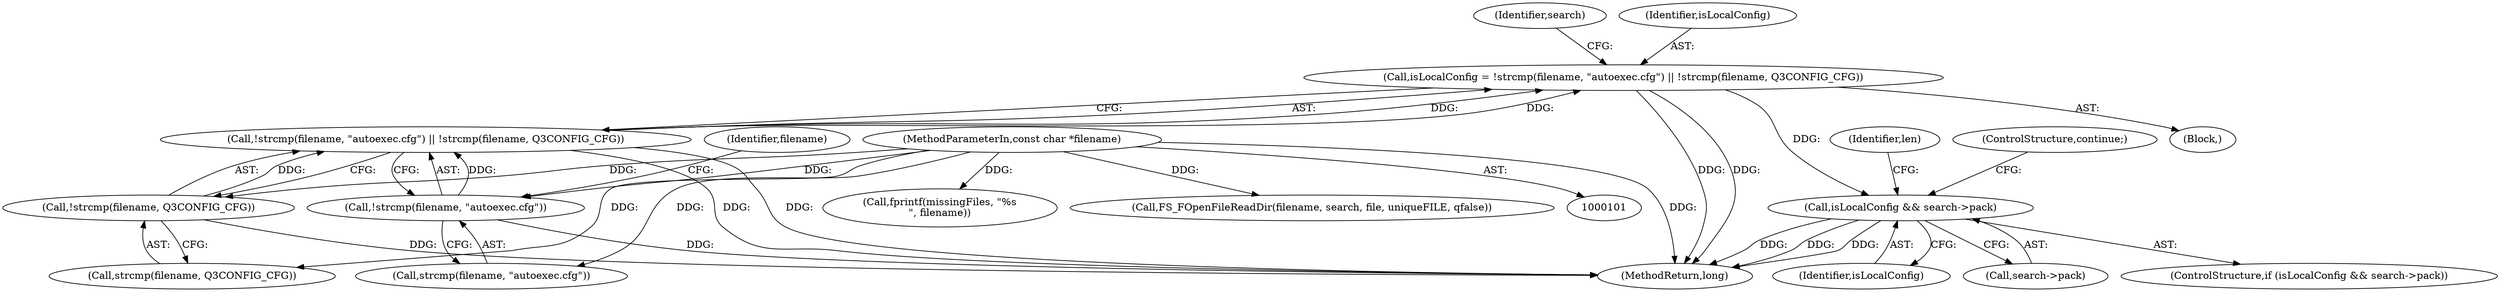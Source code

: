 digraph "0_OpenJK_b6ff2bcb1e4e6976d61e316175c6d7c99860fe20_5@API" {
"1000115" [label="(Call,isLocalConfig = !strcmp(filename, \"autoexec.cfg\") || !strcmp(filename, Q3CONFIG_CFG))"];
"1000117" [label="(Call,!strcmp(filename, \"autoexec.cfg\") || !strcmp(filename, Q3CONFIG_CFG))"];
"1000118" [label="(Call,!strcmp(filename, \"autoexec.cfg\"))"];
"1000102" [label="(MethodParameterIn,const char *filename)"];
"1000122" [label="(Call,!strcmp(filename, Q3CONFIG_CFG))"];
"1000138" [label="(Call,isLocalConfig && search->pack)"];
"1000117" [label="(Call,!strcmp(filename, \"autoexec.cfg\") || !strcmp(filename, Q3CONFIG_CFG))"];
"1000138" [label="(Call,isLocalConfig && search->pack)"];
"1000119" [label="(Call,strcmp(filename, \"autoexec.cfg\"))"];
"1000105" [label="(Block,)"];
"1000140" [label="(Call,search->pack)"];
"1000115" [label="(Call,isLocalConfig = !strcmp(filename, \"autoexec.cfg\") || !strcmp(filename, Q3CONFIG_CFG))"];
"1000123" [label="(Call,strcmp(filename, Q3CONFIG_CFG))"];
"1000118" [label="(Call,!strcmp(filename, \"autoexec.cfg\"))"];
"1000176" [label="(Call,fprintf(missingFiles, \"%s\n\", filename))"];
"1000145" [label="(Identifier,len)"];
"1000122" [label="(Call,!strcmp(filename, Q3CONFIG_CFG))"];
"1000128" [label="(Identifier,search)"];
"1000102" [label="(MethodParameterIn,const char *filename)"];
"1000116" [label="(Identifier,isLocalConfig)"];
"1000139" [label="(Identifier,isLocalConfig)"];
"1000137" [label="(ControlStructure,if (isLocalConfig && search->pack))"];
"1000146" [label="(Call,FS_FOpenFileReadDir(filename, search, file, uniqueFILE, qfalse))"];
"1000143" [label="(ControlStructure,continue;)"];
"1000194" [label="(MethodReturn,long)"];
"1000124" [label="(Identifier,filename)"];
"1000115" -> "1000105"  [label="AST: "];
"1000115" -> "1000117"  [label="CFG: "];
"1000116" -> "1000115"  [label="AST: "];
"1000117" -> "1000115"  [label="AST: "];
"1000128" -> "1000115"  [label="CFG: "];
"1000115" -> "1000194"  [label="DDG: "];
"1000115" -> "1000194"  [label="DDG: "];
"1000117" -> "1000115"  [label="DDG: "];
"1000117" -> "1000115"  [label="DDG: "];
"1000115" -> "1000138"  [label="DDG: "];
"1000117" -> "1000118"  [label="CFG: "];
"1000117" -> "1000122"  [label="CFG: "];
"1000118" -> "1000117"  [label="AST: "];
"1000122" -> "1000117"  [label="AST: "];
"1000117" -> "1000194"  [label="DDG: "];
"1000117" -> "1000194"  [label="DDG: "];
"1000118" -> "1000117"  [label="DDG: "];
"1000122" -> "1000117"  [label="DDG: "];
"1000118" -> "1000119"  [label="CFG: "];
"1000119" -> "1000118"  [label="AST: "];
"1000124" -> "1000118"  [label="CFG: "];
"1000118" -> "1000194"  [label="DDG: "];
"1000102" -> "1000118"  [label="DDG: "];
"1000102" -> "1000101"  [label="AST: "];
"1000102" -> "1000194"  [label="DDG: "];
"1000102" -> "1000119"  [label="DDG: "];
"1000102" -> "1000122"  [label="DDG: "];
"1000102" -> "1000123"  [label="DDG: "];
"1000102" -> "1000146"  [label="DDG: "];
"1000102" -> "1000176"  [label="DDG: "];
"1000122" -> "1000123"  [label="CFG: "];
"1000123" -> "1000122"  [label="AST: "];
"1000122" -> "1000194"  [label="DDG: "];
"1000138" -> "1000137"  [label="AST: "];
"1000138" -> "1000139"  [label="CFG: "];
"1000138" -> "1000140"  [label="CFG: "];
"1000139" -> "1000138"  [label="AST: "];
"1000140" -> "1000138"  [label="AST: "];
"1000143" -> "1000138"  [label="CFG: "];
"1000145" -> "1000138"  [label="CFG: "];
"1000138" -> "1000194"  [label="DDG: "];
"1000138" -> "1000194"  [label="DDG: "];
"1000138" -> "1000194"  [label="DDG: "];
}
